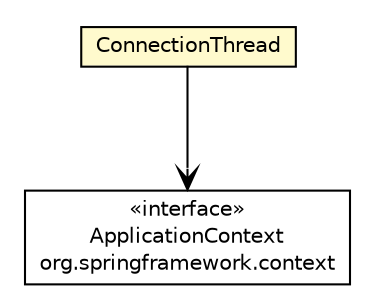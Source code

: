 #!/usr/local/bin/dot
#
# Class diagram 
# Generated by UMLGraph version R5_6_6-8-g8d7759 (http://www.umlgraph.org/)
#

digraph G {
	edge [fontname="Helvetica",fontsize=10,labelfontname="Helvetica",labelfontsize=10];
	node [fontname="Helvetica",fontsize=10,shape=plaintext];
	nodesep=0.25;
	ranksep=0.5;
	// org.dayatang.dsrouter.datasource.ConnectionThread
	c51 [label=<<table title="org.dayatang.dsrouter.datasource.ConnectionThread" border="0" cellborder="1" cellspacing="0" cellpadding="2" port="p" bgcolor="lemonChiffon" href="./ConnectionThread.html">
		<tr><td><table border="0" cellspacing="0" cellpadding="1">
<tr><td align="center" balign="center"> ConnectionThread </td></tr>
		</table></td></tr>
		</table>>, URL="./ConnectionThread.html", fontname="Helvetica", fontcolor="black", fontsize=10.0];
	// org.dayatang.dsrouter.datasource.ConnectionThread NAVASSOC org.springframework.context.ApplicationContext
	c51:p -> c84:p [taillabel="", label=" "headlabel="", fontname="Helvetica", fontcolor="black", fontsize=10.0, color="black", arrowhead=open];
	// org.springframework.context.ApplicationContext
	c84 [label=<<table title="org.springframework.context.ApplicationContext" border="0" cellborder="1" cellspacing="0" cellpadding="2" port="p" href="http://java.sun.com/j2se/1.4.2/docs/api/org/springframework/context/ApplicationContext.html">
		<tr><td><table border="0" cellspacing="0" cellpadding="1">
<tr><td align="center" balign="center"> &#171;interface&#187; </td></tr>
<tr><td align="center" balign="center"> ApplicationContext </td></tr>
<tr><td align="center" balign="center"> org.springframework.context </td></tr>
		</table></td></tr>
		</table>>, URL="http://java.sun.com/j2se/1.4.2/docs/api/org/springframework/context/ApplicationContext.html", fontname="Helvetica", fontcolor="black", fontsize=10.0];
}

